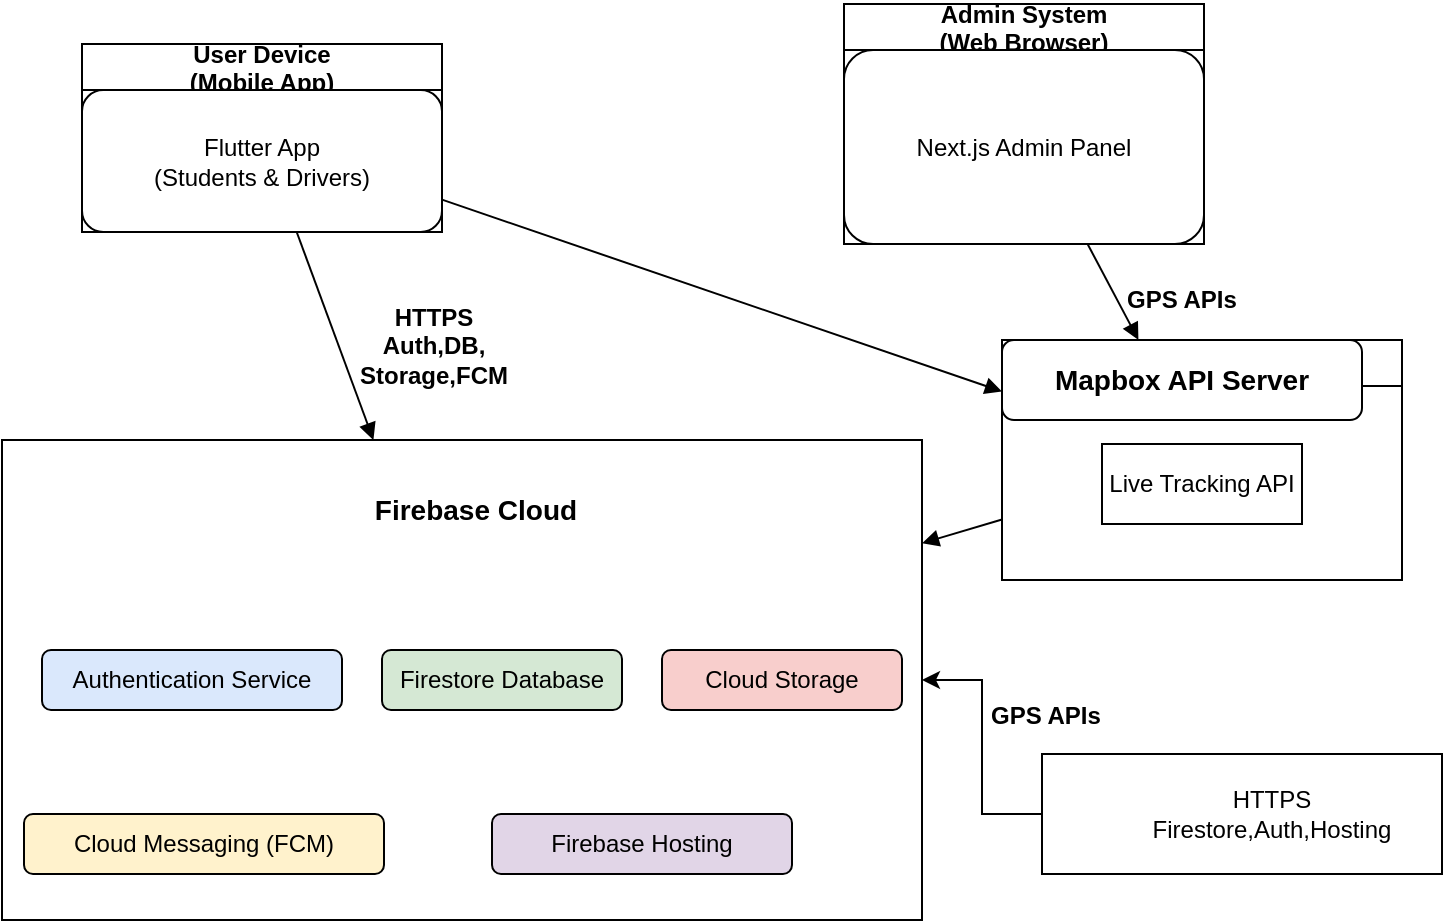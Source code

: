 <mxfile version="27.0.9">
  <diagram name="Deployment Diagram" id="s6RWw9VzUeTAuBBGe7B_">
    <mxGraphModel dx="1090" dy="653" grid="1" gridSize="10" guides="1" tooltips="1" connect="1" arrows="1" fold="1" page="1" pageScale="1" pageWidth="850" pageHeight="1100" math="0" shadow="0">
      <root>
        <mxCell id="0" />
        <mxCell id="1" parent="0" />
        <mxCell id="_kGAUKtj7ko2YuZfmeZ8-1" value="User Device&#xa;(Mobile App)" style="swimlane;childLayout=stackLayout;" vertex="1" parent="1">
          <mxGeometry x="120" y="110" width="180" height="94" as="geometry" />
        </mxCell>
        <mxCell id="_kGAUKtj7ko2YuZfmeZ8-2" value="Flutter App&#xa;(Students &amp; Drivers)" style="rounded=1;whiteSpace=wrap;html=1;" vertex="1" parent="_kGAUKtj7ko2YuZfmeZ8-1">
          <mxGeometry y="23" width="180" height="71" as="geometry" />
        </mxCell>
        <mxCell id="_kGAUKtj7ko2YuZfmeZ8-3" value="Admin System&#xa;(Web Browser)" style="swimlane;childLayout=stackLayout;" vertex="1" parent="1">
          <mxGeometry x="501" y="90" width="180" height="120" as="geometry" />
        </mxCell>
        <mxCell id="_kGAUKtj7ko2YuZfmeZ8-4" value="Next.js Admin Panel" style="rounded=1;whiteSpace=wrap;html=1;" vertex="1" parent="_kGAUKtj7ko2YuZfmeZ8-3">
          <mxGeometry y="23" width="180" height="97" as="geometry" />
        </mxCell>
        <mxCell id="_kGAUKtj7ko2YuZfmeZ8-5" value="Firebase Cloud" style="cloud;whiteSpace=wrap;html=1;" vertex="1" parent="1">
          <mxGeometry x="80" y="308" width="460" height="240" as="geometry" />
        </mxCell>
        <mxCell id="_kGAUKtj7ko2YuZfmeZ8-6" value="Authentication Service" style="rounded=1;whiteSpace=wrap;fillColor=#dae8fc;" vertex="1" parent="1">
          <mxGeometry x="100" y="413" width="150" height="30" as="geometry" />
        </mxCell>
        <mxCell id="_kGAUKtj7ko2YuZfmeZ8-7" value="Firestore Database" style="rounded=1;whiteSpace=wrap;fillColor=#d5e8d4;" vertex="1" parent="1">
          <mxGeometry x="270" y="413" width="120" height="30" as="geometry" />
        </mxCell>
        <mxCell id="_kGAUKtj7ko2YuZfmeZ8-8" value="Cloud Storage" style="rounded=1;whiteSpace=wrap;fillColor=#f8cecc;" vertex="1" parent="1">
          <mxGeometry x="410" y="413" width="120" height="30" as="geometry" />
        </mxCell>
        <mxCell id="_kGAUKtj7ko2YuZfmeZ8-9" value="Cloud Messaging (FCM)" style="rounded=1;whiteSpace=wrap;fillColor=#fff2cc;" vertex="1" parent="1">
          <mxGeometry x="91" y="495" width="180" height="30" as="geometry" />
        </mxCell>
        <mxCell id="_kGAUKtj7ko2YuZfmeZ8-10" value="Firebase Hosting" style="rounded=1;whiteSpace=wrap;fillColor=#e1d5e7;" vertex="1" parent="1">
          <mxGeometry x="325" y="495" width="150" height="30" as="geometry" />
        </mxCell>
        <mxCell id="_kGAUKtj7ko2YuZfmeZ8-11" value="Mapbox API Server" style="swimlane;" vertex="1" parent="1">
          <mxGeometry x="580" y="258" width="200" height="120" as="geometry" />
        </mxCell>
        <mxCell id="_kGAUKtj7ko2YuZfmeZ8-12" value="&lt;b&gt;&lt;font style=&quot;font-size: 14px;&quot;&gt;Mapbox API Server&lt;/font&gt;&lt;/b&gt;" style="rounded=1;whiteSpace=wrap;html=1;" vertex="1" parent="_kGAUKtj7ko2YuZfmeZ8-11">
          <mxGeometry width="180" height="40" as="geometry" />
        </mxCell>
        <mxCell id="_kGAUKtj7ko2YuZfmeZ8-25" value="" style="rounded=0;whiteSpace=wrap;html=1;" vertex="1" parent="_kGAUKtj7ko2YuZfmeZ8-11">
          <mxGeometry x="50" y="52" width="100" height="40" as="geometry" />
        </mxCell>
        <mxCell id="_kGAUKtj7ko2YuZfmeZ8-26" value="Live Tracking API" style="text;html=1;align=center;verticalAlign=middle;whiteSpace=wrap;rounded=0;" vertex="1" parent="_kGAUKtj7ko2YuZfmeZ8-11">
          <mxGeometry x="50" y="57" width="100" height="30" as="geometry" />
        </mxCell>
        <mxCell id="_kGAUKtj7ko2YuZfmeZ8-13" style="endArrow=block;" edge="1" parent="1" source="_kGAUKtj7ko2YuZfmeZ8-1" target="_kGAUKtj7ko2YuZfmeZ8-5">
          <mxGeometry relative="1" as="geometry" />
        </mxCell>
        <mxCell id="_kGAUKtj7ko2YuZfmeZ8-14" style="endArrow=block;" edge="1" parent="1" source="_kGAUKtj7ko2YuZfmeZ8-1" target="_kGAUKtj7ko2YuZfmeZ8-11">
          <mxGeometry relative="1" as="geometry" />
        </mxCell>
        <mxCell id="_kGAUKtj7ko2YuZfmeZ8-15" style="endArrow=block;" edge="1" parent="1" source="_kGAUKtj7ko2YuZfmeZ8-3" target="_kGAUKtj7ko2YuZfmeZ8-11">
          <mxGeometry relative="1" as="geometry" />
        </mxCell>
        <mxCell id="_kGAUKtj7ko2YuZfmeZ8-16" style="endArrow=block;" edge="1" parent="1" source="_kGAUKtj7ko2YuZfmeZ8-11" target="_kGAUKtj7ko2YuZfmeZ8-5">
          <mxGeometry relative="1" as="geometry" />
        </mxCell>
        <mxCell id="_kGAUKtj7ko2YuZfmeZ8-18" value="&lt;b&gt;&lt;font style=&quot;font-size: 14px;&quot;&gt;Firebase Cloud&lt;/font&gt;&lt;/b&gt;" style="text;html=1;align=center;verticalAlign=middle;whiteSpace=wrap;rounded=0;" vertex="1" parent="1">
          <mxGeometry x="262" y="318" width="110" height="50" as="geometry" />
        </mxCell>
        <mxCell id="_kGAUKtj7ko2YuZfmeZ8-19" value="&lt;b&gt;HTTPS&lt;br&gt;Auth,DB, Storage,FCM&lt;/b&gt;" style="text;html=1;align=center;verticalAlign=middle;whiteSpace=wrap;rounded=0;" vertex="1" parent="1">
          <mxGeometry x="246" y="246" width="100" height="30" as="geometry" />
        </mxCell>
        <mxCell id="_kGAUKtj7ko2YuZfmeZ8-22" value="" style="edgeStyle=orthogonalEdgeStyle;rounded=0;orthogonalLoop=1;jettySize=auto;html=1;" edge="1" parent="1" source="_kGAUKtj7ko2YuZfmeZ8-20" target="_kGAUKtj7ko2YuZfmeZ8-5">
          <mxGeometry relative="1" as="geometry" />
        </mxCell>
        <mxCell id="_kGAUKtj7ko2YuZfmeZ8-20" value="" style="rounded=0;whiteSpace=wrap;html=1;" vertex="1" parent="1">
          <mxGeometry x="600" y="465" width="200" height="60" as="geometry" />
        </mxCell>
        <mxCell id="_kGAUKtj7ko2YuZfmeZ8-21" value="HTTPS&lt;br&gt;Firestore,Auth,Hosting" style="text;html=1;align=center;verticalAlign=middle;whiteSpace=wrap;rounded=0;" vertex="1" parent="1">
          <mxGeometry x="650" y="480" width="130" height="30" as="geometry" />
        </mxCell>
        <mxCell id="_kGAUKtj7ko2YuZfmeZ8-23" value="&lt;b&gt;GPS APIs&lt;/b&gt;" style="text;html=1;align=center;verticalAlign=middle;whiteSpace=wrap;rounded=0;" vertex="1" parent="1">
          <mxGeometry x="572" y="431" width="60" height="30" as="geometry" />
        </mxCell>
        <mxCell id="_kGAUKtj7ko2YuZfmeZ8-24" value="&lt;b&gt;GPS APIs&lt;/b&gt;" style="text;html=1;align=center;verticalAlign=middle;whiteSpace=wrap;rounded=0;" vertex="1" parent="1">
          <mxGeometry x="640" y="223" width="60" height="30" as="geometry" />
        </mxCell>
      </root>
    </mxGraphModel>
  </diagram>
</mxfile>
